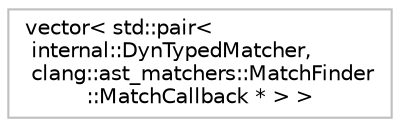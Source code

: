 digraph "Graphical Class Hierarchy"
{
 // LATEX_PDF_SIZE
  bgcolor="transparent";
  edge [fontname="Helvetica",fontsize="10",labelfontname="Helvetica",labelfontsize="10"];
  node [fontname="Helvetica",fontsize="10",shape=record];
  rankdir="LR";
  Node0 [label="vector\< std::pair\<\l internal::DynTypedMatcher,\l clang::ast_matchers::MatchFinder\l::MatchCallback * \> \>",height=0.2,width=0.4,color="grey75",tooltip=" "];
}
